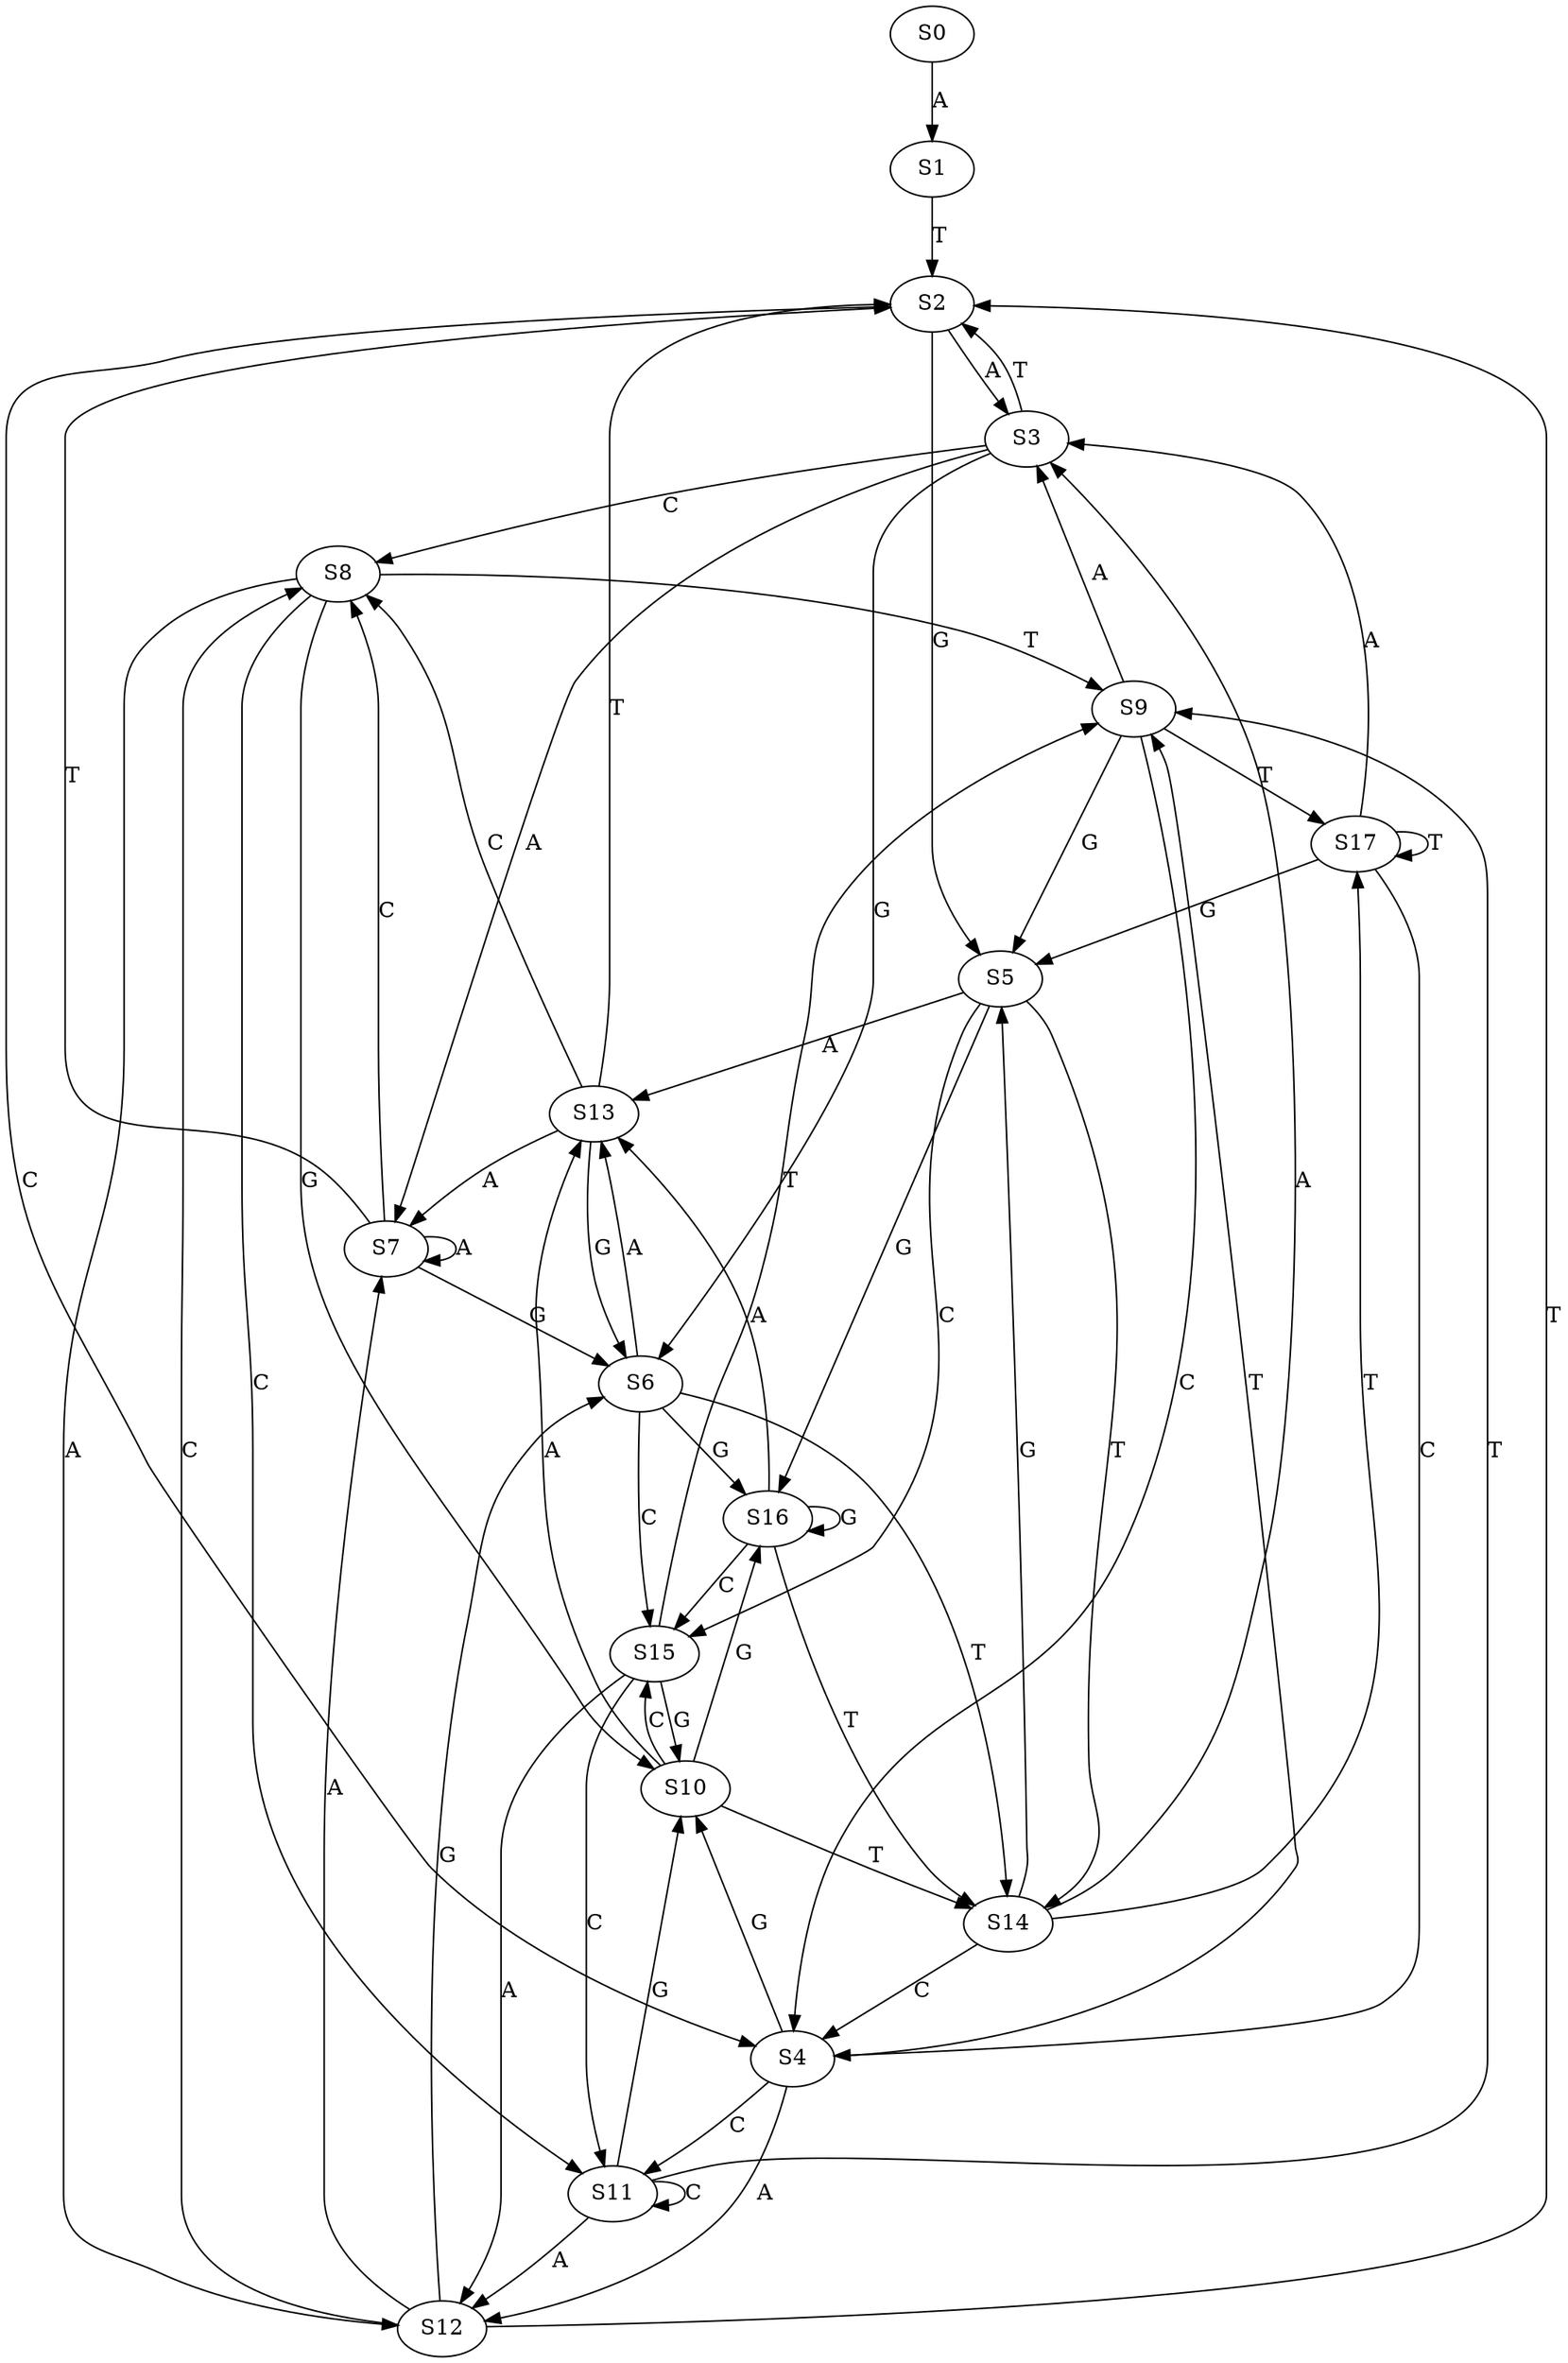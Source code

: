 strict digraph  {
	S0 -> S1 [ label = A ];
	S1 -> S2 [ label = T ];
	S2 -> S3 [ label = A ];
	S2 -> S4 [ label = C ];
	S2 -> S5 [ label = G ];
	S3 -> S6 [ label = G ];
	S3 -> S2 [ label = T ];
	S3 -> S7 [ label = A ];
	S3 -> S8 [ label = C ];
	S4 -> S9 [ label = T ];
	S4 -> S10 [ label = G ];
	S4 -> S11 [ label = C ];
	S4 -> S12 [ label = A ];
	S5 -> S13 [ label = A ];
	S5 -> S14 [ label = T ];
	S5 -> S15 [ label = C ];
	S5 -> S16 [ label = G ];
	S6 -> S14 [ label = T ];
	S6 -> S16 [ label = G ];
	S6 -> S13 [ label = A ];
	S6 -> S15 [ label = C ];
	S7 -> S2 [ label = T ];
	S7 -> S8 [ label = C ];
	S7 -> S6 [ label = G ];
	S7 -> S7 [ label = A ];
	S8 -> S12 [ label = A ];
	S8 -> S9 [ label = T ];
	S8 -> S11 [ label = C ];
	S8 -> S10 [ label = G ];
	S9 -> S5 [ label = G ];
	S9 -> S4 [ label = C ];
	S9 -> S3 [ label = A ];
	S9 -> S17 [ label = T ];
	S10 -> S16 [ label = G ];
	S10 -> S14 [ label = T ];
	S10 -> S13 [ label = A ];
	S10 -> S15 [ label = C ];
	S11 -> S10 [ label = G ];
	S11 -> S11 [ label = C ];
	S11 -> S12 [ label = A ];
	S11 -> S9 [ label = T ];
	S12 -> S6 [ label = G ];
	S12 -> S2 [ label = T ];
	S12 -> S8 [ label = C ];
	S12 -> S7 [ label = A ];
	S13 -> S6 [ label = G ];
	S13 -> S7 [ label = A ];
	S13 -> S8 [ label = C ];
	S13 -> S2 [ label = T ];
	S14 -> S3 [ label = A ];
	S14 -> S4 [ label = C ];
	S14 -> S5 [ label = G ];
	S14 -> S17 [ label = T ];
	S15 -> S11 [ label = C ];
	S15 -> S9 [ label = T ];
	S15 -> S10 [ label = G ];
	S15 -> S12 [ label = A ];
	S16 -> S13 [ label = A ];
	S16 -> S14 [ label = T ];
	S16 -> S16 [ label = G ];
	S16 -> S15 [ label = C ];
	S17 -> S3 [ label = A ];
	S17 -> S4 [ label = C ];
	S17 -> S5 [ label = G ];
	S17 -> S17 [ label = T ];
}
